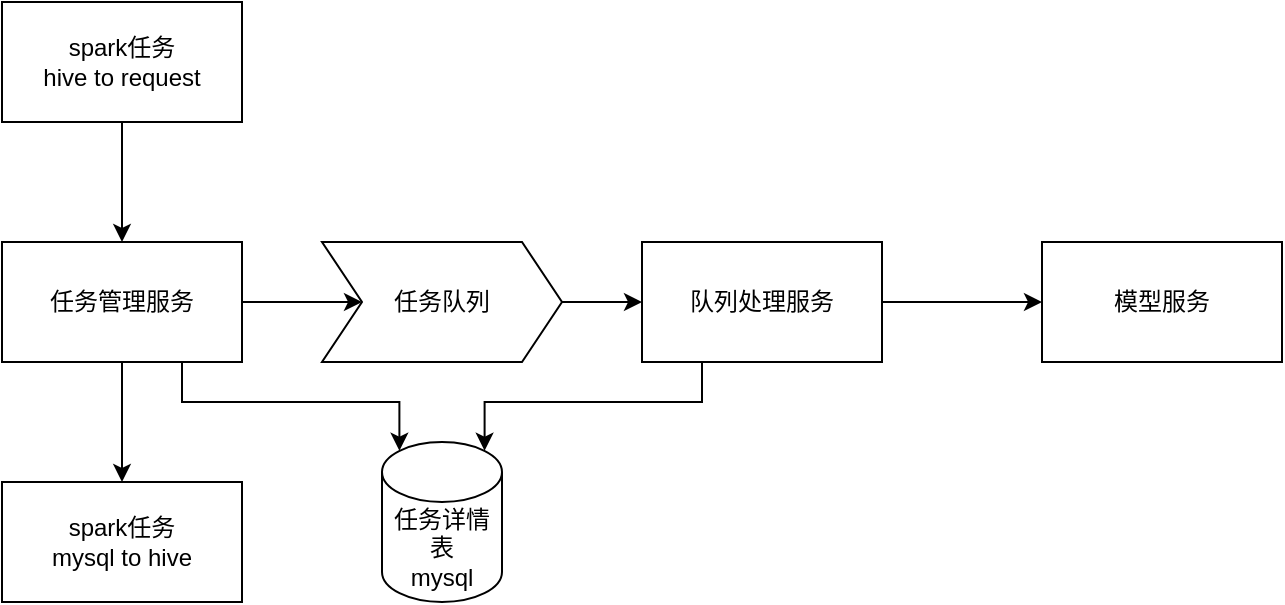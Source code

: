 <mxfile version="24.6.4" type="device" pages="2">
  <diagram name="GPU推理架构" id="2WuskadtR6cd8YkMPvss">
    <mxGraphModel dx="1026" dy="688" grid="1" gridSize="10" guides="1" tooltips="1" connect="1" arrows="1" fold="1" page="1" pageScale="1" pageWidth="827" pageHeight="1169" math="0" shadow="0">
      <root>
        <mxCell id="0" />
        <mxCell id="1" parent="0" />
        <mxCell id="zROR34g2-MNcbqRIwqFh-1" value="模型服务" style="rounded=0;whiteSpace=wrap;html=1;" vertex="1" parent="1">
          <mxGeometry x="600" y="200" width="120" height="60" as="geometry" />
        </mxCell>
        <mxCell id="zROR34g2-MNcbqRIwqFh-3" style="edgeStyle=orthogonalEdgeStyle;rounded=0;orthogonalLoop=1;jettySize=auto;html=1;exitX=1;exitY=0.5;exitDx=0;exitDy=0;entryX=0;entryY=0.5;entryDx=0;entryDy=0;" edge="1" parent="1" source="zROR34g2-MNcbqRIwqFh-2" target="zROR34g2-MNcbqRIwqFh-1">
          <mxGeometry relative="1" as="geometry" />
        </mxCell>
        <mxCell id="zROR34g2-MNcbqRIwqFh-2" value="队列处理服务" style="rounded=0;whiteSpace=wrap;html=1;" vertex="1" parent="1">
          <mxGeometry x="400" y="200" width="120" height="60" as="geometry" />
        </mxCell>
        <mxCell id="zROR34g2-MNcbqRIwqFh-6" style="edgeStyle=orthogonalEdgeStyle;rounded=0;orthogonalLoop=1;jettySize=auto;html=1;exitX=1;exitY=0.5;exitDx=0;exitDy=0;entryX=0;entryY=0.5;entryDx=0;entryDy=0;" edge="1" parent="1" source="zROR34g2-MNcbqRIwqFh-4" target="zROR34g2-MNcbqRIwqFh-5">
          <mxGeometry relative="1" as="geometry" />
        </mxCell>
        <mxCell id="zROR34g2-MNcbqRIwqFh-11" style="edgeStyle=orthogonalEdgeStyle;rounded=0;orthogonalLoop=1;jettySize=auto;html=1;exitX=0.5;exitY=1;exitDx=0;exitDy=0;" edge="1" parent="1" source="zROR34g2-MNcbqRIwqFh-4" target="zROR34g2-MNcbqRIwqFh-10">
          <mxGeometry relative="1" as="geometry" />
        </mxCell>
        <mxCell id="zROR34g2-MNcbqRIwqFh-4" value="任务管理服务" style="rounded=0;whiteSpace=wrap;html=1;" vertex="1" parent="1">
          <mxGeometry x="80" y="200" width="120" height="60" as="geometry" />
        </mxCell>
        <mxCell id="zROR34g2-MNcbqRIwqFh-7" style="edgeStyle=orthogonalEdgeStyle;rounded=0;orthogonalLoop=1;jettySize=auto;html=1;exitX=1;exitY=0.5;exitDx=0;exitDy=0;entryX=0;entryY=0.5;entryDx=0;entryDy=0;" edge="1" parent="1" source="zROR34g2-MNcbqRIwqFh-5" target="zROR34g2-MNcbqRIwqFh-2">
          <mxGeometry relative="1" as="geometry" />
        </mxCell>
        <mxCell id="zROR34g2-MNcbqRIwqFh-5" value="任务队列" style="shape=step;perimeter=stepPerimeter;whiteSpace=wrap;html=1;fixedSize=1;" vertex="1" parent="1">
          <mxGeometry x="240" y="200" width="120" height="60" as="geometry" />
        </mxCell>
        <mxCell id="zROR34g2-MNcbqRIwqFh-9" style="edgeStyle=orthogonalEdgeStyle;rounded=0;orthogonalLoop=1;jettySize=auto;html=1;exitX=0.5;exitY=1;exitDx=0;exitDy=0;" edge="1" parent="1" source="zROR34g2-MNcbqRIwqFh-8" target="zROR34g2-MNcbqRIwqFh-4">
          <mxGeometry relative="1" as="geometry" />
        </mxCell>
        <mxCell id="zROR34g2-MNcbqRIwqFh-8" value="spark任务&lt;div&gt;hive to request&lt;/div&gt;" style="rounded=0;whiteSpace=wrap;html=1;" vertex="1" parent="1">
          <mxGeometry x="80" y="80" width="120" height="60" as="geometry" />
        </mxCell>
        <mxCell id="zROR34g2-MNcbqRIwqFh-10" value="spark任务&lt;div&gt;mysql to hive&lt;/div&gt;" style="rounded=0;whiteSpace=wrap;html=1;" vertex="1" parent="1">
          <mxGeometry x="80" y="320" width="120" height="60" as="geometry" />
        </mxCell>
        <mxCell id="zROR34g2-MNcbqRIwqFh-12" value="任务详情表&lt;div&gt;mysql&lt;/div&gt;" style="shape=cylinder3;whiteSpace=wrap;html=1;boundedLbl=1;backgroundOutline=1;size=15;" vertex="1" parent="1">
          <mxGeometry x="270" y="300" width="60" height="80" as="geometry" />
        </mxCell>
        <mxCell id="zROR34g2-MNcbqRIwqFh-13" style="edgeStyle=orthogonalEdgeStyle;rounded=0;orthogonalLoop=1;jettySize=auto;html=1;exitX=0.75;exitY=1;exitDx=0;exitDy=0;entryX=0.145;entryY=0;entryDx=0;entryDy=4.35;entryPerimeter=0;" edge="1" parent="1" source="zROR34g2-MNcbqRIwqFh-4" target="zROR34g2-MNcbqRIwqFh-12">
          <mxGeometry relative="1" as="geometry" />
        </mxCell>
        <mxCell id="zROR34g2-MNcbqRIwqFh-14" style="edgeStyle=orthogonalEdgeStyle;rounded=0;orthogonalLoop=1;jettySize=auto;html=1;exitX=0.25;exitY=1;exitDx=0;exitDy=0;entryX=0.855;entryY=0;entryDx=0;entryDy=4.35;entryPerimeter=0;" edge="1" parent="1" source="zROR34g2-MNcbqRIwqFh-2" target="zROR34g2-MNcbqRIwqFh-12">
          <mxGeometry relative="1" as="geometry" />
        </mxCell>
      </root>
    </mxGraphModel>
  </diagram>
  <diagram id="U2rKAwaGc64_2rong8lf" name="CPU推理架构">
    <mxGraphModel dx="1026" dy="688" grid="1" gridSize="10" guides="1" tooltips="1" connect="1" arrows="1" fold="1" page="1" pageScale="1" pageWidth="827" pageHeight="1169" math="0" shadow="0">
      <root>
        <mxCell id="0" />
        <mxCell id="1" parent="0" />
        <mxCell id="281Z0cS-eHhEEVn4xjFs-16" style="edgeStyle=orthogonalEdgeStyle;rounded=0;orthogonalLoop=1;jettySize=auto;html=1;exitX=1;exitY=0.25;exitDx=0;exitDy=0;entryX=0;entryY=0.25;entryDx=0;entryDy=0;" edge="1" parent="1" source="281Z0cS-eHhEEVn4xjFs-10" target="281Z0cS-eHhEEVn4xjFs-15">
          <mxGeometry relative="1" as="geometry" />
        </mxCell>
        <mxCell id="281Z0cS-eHhEEVn4xjFs-10" value="spark任务&lt;div&gt;hive to df&lt;/div&gt;" style="rounded=0;whiteSpace=wrap;html=1;" vertex="1" parent="1">
          <mxGeometry x="80" y="80" width="120" height="60" as="geometry" />
        </mxCell>
        <mxCell id="281Z0cS-eHhEEVn4xjFs-17" style="edgeStyle=orthogonalEdgeStyle;rounded=0;orthogonalLoop=1;jettySize=auto;html=1;exitX=0;exitY=0.75;exitDx=0;exitDy=0;entryX=1;entryY=0.75;entryDx=0;entryDy=0;" edge="1" parent="1" source="281Z0cS-eHhEEVn4xjFs-15" target="281Z0cS-eHhEEVn4xjFs-10">
          <mxGeometry relative="1" as="geometry" />
        </mxCell>
        <mxCell id="281Z0cS-eHhEEVn4xjFs-15" value="模型模块" style="rounded=0;whiteSpace=wrap;html=1;" vertex="1" parent="1">
          <mxGeometry x="280" y="80" width="120" height="60" as="geometry" />
        </mxCell>
      </root>
    </mxGraphModel>
  </diagram>
</mxfile>
